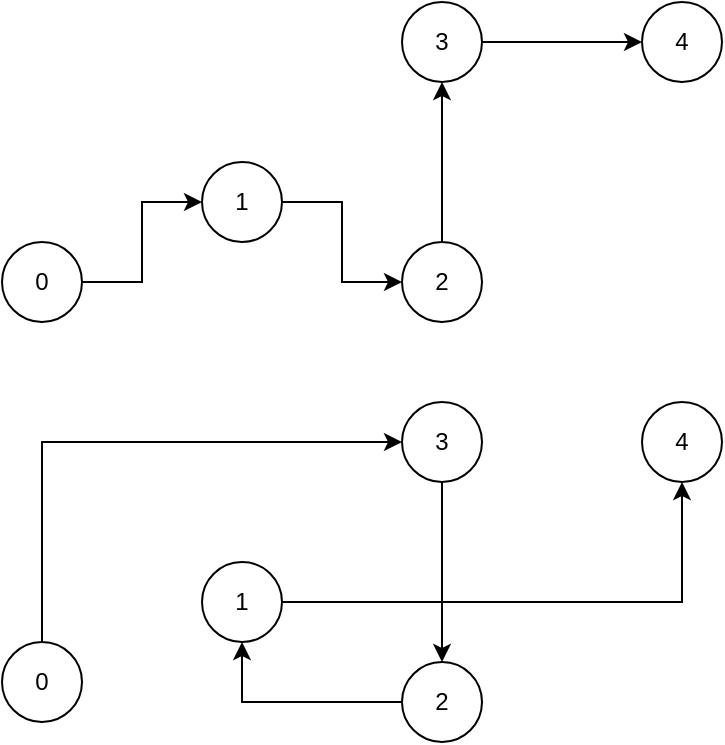 <mxfile version="20.8.20" type="github">
  <diagram name="第 1 页" id="L-44clw5l3WzsGwCj_VI">
    <mxGraphModel dx="1050" dy="558" grid="1" gridSize="10" guides="1" tooltips="1" connect="1" arrows="1" fold="1" page="1" pageScale="1" pageWidth="827" pageHeight="1169" math="0" shadow="0">
      <root>
        <mxCell id="0" />
        <mxCell id="1" parent="0" />
        <mxCell id="yn22zNhBBdNR8hUx_VJX-7" style="edgeStyle=orthogonalEdgeStyle;rounded=0;orthogonalLoop=1;jettySize=auto;html=1;exitX=1;exitY=0.5;exitDx=0;exitDy=0;" edge="1" parent="1" source="yn22zNhBBdNR8hUx_VJX-1" target="yn22zNhBBdNR8hUx_VJX-5">
          <mxGeometry relative="1" as="geometry" />
        </mxCell>
        <mxCell id="yn22zNhBBdNR8hUx_VJX-1" value="0" style="ellipse;whiteSpace=wrap;html=1;aspect=fixed;" vertex="1" parent="1">
          <mxGeometry x="240" y="240" width="40" height="40" as="geometry" />
        </mxCell>
        <mxCell id="yn22zNhBBdNR8hUx_VJX-2" value="4" style="ellipse;whiteSpace=wrap;html=1;aspect=fixed;" vertex="1" parent="1">
          <mxGeometry x="560" y="120" width="40" height="40" as="geometry" />
        </mxCell>
        <mxCell id="yn22zNhBBdNR8hUx_VJX-10" style="edgeStyle=orthogonalEdgeStyle;rounded=0;orthogonalLoop=1;jettySize=auto;html=1;exitX=1;exitY=0.5;exitDx=0;exitDy=0;" edge="1" parent="1" source="yn22zNhBBdNR8hUx_VJX-3" target="yn22zNhBBdNR8hUx_VJX-2">
          <mxGeometry relative="1" as="geometry" />
        </mxCell>
        <mxCell id="yn22zNhBBdNR8hUx_VJX-3" value="3" style="ellipse;whiteSpace=wrap;html=1;aspect=fixed;" vertex="1" parent="1">
          <mxGeometry x="440" y="120" width="40" height="40" as="geometry" />
        </mxCell>
        <mxCell id="yn22zNhBBdNR8hUx_VJX-9" style="edgeStyle=orthogonalEdgeStyle;rounded=0;orthogonalLoop=1;jettySize=auto;html=1;exitX=0.5;exitY=0;exitDx=0;exitDy=0;entryX=0.5;entryY=1;entryDx=0;entryDy=0;" edge="1" parent="1" source="yn22zNhBBdNR8hUx_VJX-4" target="yn22zNhBBdNR8hUx_VJX-3">
          <mxGeometry relative="1" as="geometry" />
        </mxCell>
        <mxCell id="yn22zNhBBdNR8hUx_VJX-4" value="2" style="ellipse;whiteSpace=wrap;html=1;aspect=fixed;" vertex="1" parent="1">
          <mxGeometry x="440" y="240" width="40" height="40" as="geometry" />
        </mxCell>
        <mxCell id="yn22zNhBBdNR8hUx_VJX-8" style="edgeStyle=orthogonalEdgeStyle;rounded=0;orthogonalLoop=1;jettySize=auto;html=1;exitX=1;exitY=0.5;exitDx=0;exitDy=0;entryX=0;entryY=0.5;entryDx=0;entryDy=0;" edge="1" parent="1" source="yn22zNhBBdNR8hUx_VJX-5" target="yn22zNhBBdNR8hUx_VJX-4">
          <mxGeometry relative="1" as="geometry" />
        </mxCell>
        <mxCell id="yn22zNhBBdNR8hUx_VJX-5" value="1" style="ellipse;whiteSpace=wrap;html=1;aspect=fixed;" vertex="1" parent="1">
          <mxGeometry x="340" y="200" width="40" height="40" as="geometry" />
        </mxCell>
        <mxCell id="yn22zNhBBdNR8hUx_VJX-20" style="edgeStyle=orthogonalEdgeStyle;rounded=0;orthogonalLoop=1;jettySize=auto;html=1;entryX=0;entryY=0.5;entryDx=0;entryDy=0;" edge="1" parent="1" source="yn22zNhBBdNR8hUx_VJX-12" target="yn22zNhBBdNR8hUx_VJX-15">
          <mxGeometry relative="1" as="geometry">
            <Array as="points">
              <mxPoint x="260" y="340" />
            </Array>
          </mxGeometry>
        </mxCell>
        <mxCell id="yn22zNhBBdNR8hUx_VJX-12" value="0" style="ellipse;whiteSpace=wrap;html=1;aspect=fixed;" vertex="1" parent="1">
          <mxGeometry x="240" y="440" width="40" height="40" as="geometry" />
        </mxCell>
        <mxCell id="yn22zNhBBdNR8hUx_VJX-13" value="4" style="ellipse;whiteSpace=wrap;html=1;aspect=fixed;" vertex="1" parent="1">
          <mxGeometry x="560" y="320" width="40" height="40" as="geometry" />
        </mxCell>
        <mxCell id="yn22zNhBBdNR8hUx_VJX-21" value="" style="edgeStyle=orthogonalEdgeStyle;rounded=0;orthogonalLoop=1;jettySize=auto;html=1;" edge="1" parent="1" source="yn22zNhBBdNR8hUx_VJX-15" target="yn22zNhBBdNR8hUx_VJX-17">
          <mxGeometry relative="1" as="geometry" />
        </mxCell>
        <mxCell id="yn22zNhBBdNR8hUx_VJX-15" value="3" style="ellipse;whiteSpace=wrap;html=1;aspect=fixed;" vertex="1" parent="1">
          <mxGeometry x="440" y="320" width="40" height="40" as="geometry" />
        </mxCell>
        <mxCell id="yn22zNhBBdNR8hUx_VJX-22" value="" style="edgeStyle=orthogonalEdgeStyle;rounded=0;orthogonalLoop=1;jettySize=auto;html=1;" edge="1" parent="1" source="yn22zNhBBdNR8hUx_VJX-17" target="yn22zNhBBdNR8hUx_VJX-19">
          <mxGeometry relative="1" as="geometry" />
        </mxCell>
        <mxCell id="yn22zNhBBdNR8hUx_VJX-17" value="2" style="ellipse;whiteSpace=wrap;html=1;aspect=fixed;" vertex="1" parent="1">
          <mxGeometry x="440" y="450" width="40" height="40" as="geometry" />
        </mxCell>
        <mxCell id="yn22zNhBBdNR8hUx_VJX-23" style="edgeStyle=orthogonalEdgeStyle;rounded=0;orthogonalLoop=1;jettySize=auto;html=1;entryX=0.5;entryY=1;entryDx=0;entryDy=0;" edge="1" parent="1" source="yn22zNhBBdNR8hUx_VJX-19" target="yn22zNhBBdNR8hUx_VJX-13">
          <mxGeometry relative="1" as="geometry" />
        </mxCell>
        <mxCell id="yn22zNhBBdNR8hUx_VJX-19" value="1" style="ellipse;whiteSpace=wrap;html=1;aspect=fixed;" vertex="1" parent="1">
          <mxGeometry x="340" y="400" width="40" height="40" as="geometry" />
        </mxCell>
      </root>
    </mxGraphModel>
  </diagram>
</mxfile>
